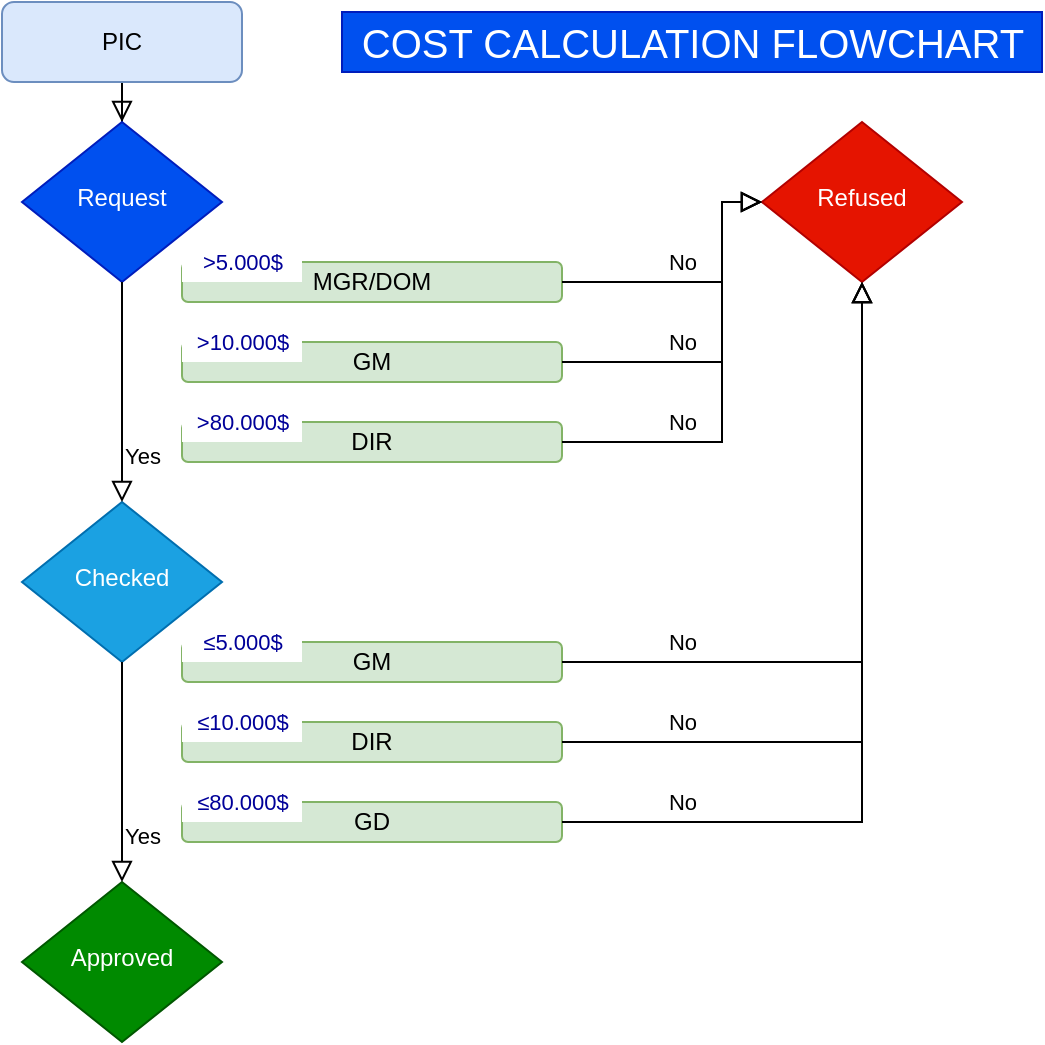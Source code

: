 <mxfile version="15.8.9" type="github">
  <diagram id="C5RBs43oDa-KdzZeNtuy" name="Page-1">
    <mxGraphModel dx="1038" dy="556" grid="1" gridSize="10" guides="1" tooltips="1" connect="1" arrows="1" fold="1" page="1" pageScale="1" pageWidth="827" pageHeight="1169" math="0" shadow="0">
      <root>
        <mxCell id="WIyWlLk6GJQsqaUBKTNV-0" />
        <mxCell id="WIyWlLk6GJQsqaUBKTNV-1" parent="WIyWlLk6GJQsqaUBKTNV-0" />
        <mxCell id="WIyWlLk6GJQsqaUBKTNV-2" value="" style="rounded=0;html=1;jettySize=auto;orthogonalLoop=1;fontSize=11;endArrow=block;endFill=0;endSize=8;strokeWidth=1;shadow=0;labelBackgroundColor=none;edgeStyle=orthogonalEdgeStyle;" parent="WIyWlLk6GJQsqaUBKTNV-1" source="WIyWlLk6GJQsqaUBKTNV-3" target="WIyWlLk6GJQsqaUBKTNV-6" edge="1">
          <mxGeometry relative="1" as="geometry" />
        </mxCell>
        <mxCell id="WIyWlLk6GJQsqaUBKTNV-3" value="PIC" style="rounded=1;whiteSpace=wrap;html=1;fontSize=12;glass=0;strokeWidth=1;shadow=0;fillColor=#dae8fc;strokeColor=#6c8ebf;" parent="WIyWlLk6GJQsqaUBKTNV-1" vertex="1">
          <mxGeometry x="160" y="30" width="120" height="40" as="geometry" />
        </mxCell>
        <mxCell id="WIyWlLk6GJQsqaUBKTNV-6" value="Request" style="rhombus;whiteSpace=wrap;html=1;shadow=0;fontFamily=Helvetica;fontSize=12;align=center;strokeWidth=1;spacing=6;spacingTop=-4;fillColor=#0050ef;strokeColor=#001DBC;fontColor=#ffffff;" parent="WIyWlLk6GJQsqaUBKTNV-1" vertex="1">
          <mxGeometry x="170" y="90" width="100" height="80" as="geometry" />
        </mxCell>
        <mxCell id="WIyWlLk6GJQsqaUBKTNV-7" value="DIR" style="rounded=1;whiteSpace=wrap;html=1;fontSize=12;glass=0;strokeWidth=1;shadow=0;fillColor=#d5e8d4;strokeColor=#82b366;" parent="WIyWlLk6GJQsqaUBKTNV-1" vertex="1">
          <mxGeometry x="250" y="240" width="190" height="20" as="geometry" />
        </mxCell>
        <mxCell id="WIyWlLk6GJQsqaUBKTNV-10" value="Checked" style="rhombus;whiteSpace=wrap;html=1;shadow=0;fontFamily=Helvetica;fontSize=12;align=center;strokeWidth=1;spacing=6;spacingTop=-4;fillColor=#1ba1e2;strokeColor=#006EAF;fontColor=#ffffff;" parent="WIyWlLk6GJQsqaUBKTNV-1" vertex="1">
          <mxGeometry x="170" y="280" width="100" height="80" as="geometry" />
        </mxCell>
        <mxCell id="b9Y0Re5f_egfKY-Qjy4F-4" value="GM" style="rounded=1;whiteSpace=wrap;html=1;fontSize=12;glass=0;strokeWidth=1;shadow=0;fillColor=#d5e8d4;strokeColor=#82b366;" parent="WIyWlLk6GJQsqaUBKTNV-1" vertex="1">
          <mxGeometry x="250" y="200" width="190" height="20" as="geometry" />
        </mxCell>
        <mxCell id="b9Y0Re5f_egfKY-Qjy4F-5" value="MGR/DOM" style="rounded=1;whiteSpace=wrap;html=1;fontSize=12;glass=0;strokeWidth=1;shadow=0;fillColor=#d5e8d4;strokeColor=#82b366;" parent="WIyWlLk6GJQsqaUBKTNV-1" vertex="1">
          <mxGeometry x="250" y="160" width="190" height="20" as="geometry" />
        </mxCell>
        <mxCell id="b9Y0Re5f_egfKY-Qjy4F-17" value="Approved" style="rhombus;whiteSpace=wrap;html=1;shadow=0;fontFamily=Helvetica;fontSize=12;align=center;strokeWidth=1;spacing=6;spacingTop=-4;fillColor=#008a00;strokeColor=#005700;fontColor=#ffffff;" parent="WIyWlLk6GJQsqaUBKTNV-1" vertex="1">
          <mxGeometry x="170" y="470" width="100" height="80" as="geometry" />
        </mxCell>
        <mxCell id="b9Y0Re5f_egfKY-Qjy4F-20" value="Yes" style="edgeStyle=orthogonalEdgeStyle;rounded=0;html=1;jettySize=auto;orthogonalLoop=1;fontSize=11;endArrow=block;endFill=0;endSize=8;strokeWidth=1;shadow=0;labelBackgroundColor=none;exitX=0.5;exitY=1;exitDx=0;exitDy=0;entryX=0.5;entryY=0;entryDx=0;entryDy=0;" parent="WIyWlLk6GJQsqaUBKTNV-1" source="WIyWlLk6GJQsqaUBKTNV-6" target="WIyWlLk6GJQsqaUBKTNV-10" edge="1">
          <mxGeometry x="0.579" y="10" relative="1" as="geometry">
            <mxPoint as="offset" />
            <mxPoint x="590" y="350" as="sourcePoint" />
            <mxPoint x="220" y="305" as="targetPoint" />
          </mxGeometry>
        </mxCell>
        <mxCell id="b9Y0Re5f_egfKY-Qjy4F-21" value="&lt;font color=&quot;#000099&quot;&gt;&amp;gt;5.000$&lt;/font&gt;" style="text;html=1;align=center;verticalAlign=middle;resizable=0;points=[];autosize=1;strokeColor=none;fillColor=default;fontSize=11;fontColor=none;" parent="WIyWlLk6GJQsqaUBKTNV-1" vertex="1">
          <mxGeometry x="250" y="150" width="60" height="20" as="geometry" />
        </mxCell>
        <mxCell id="b9Y0Re5f_egfKY-Qjy4F-22" value="&lt;font color=&quot;#000099&quot;&gt;&amp;gt;10.000$&lt;/font&gt;" style="text;html=1;align=center;verticalAlign=middle;resizable=0;points=[];autosize=1;strokeColor=none;fillColor=default;fontSize=11;fontColor=none;" parent="WIyWlLk6GJQsqaUBKTNV-1" vertex="1">
          <mxGeometry x="250" y="190" width="60" height="20" as="geometry" />
        </mxCell>
        <mxCell id="b9Y0Re5f_egfKY-Qjy4F-23" value="&lt;font color=&quot;#000099&quot;&gt;&amp;gt;80.000$&lt;/font&gt;" style="text;html=1;align=center;verticalAlign=middle;resizable=0;points=[];autosize=1;strokeColor=none;fillColor=default;fontSize=11;fontColor=none;" parent="WIyWlLk6GJQsqaUBKTNV-1" vertex="1">
          <mxGeometry x="250" y="230" width="60" height="20" as="geometry" />
        </mxCell>
        <mxCell id="b9Y0Re5f_egfKY-Qjy4F-24" value="Refused" style="rhombus;whiteSpace=wrap;html=1;shadow=0;fontFamily=Helvetica;fontSize=12;align=center;strokeWidth=1;spacing=6;spacingTop=-4;fillColor=#e51400;strokeColor=#B20000;fontColor=#ffffff;" parent="WIyWlLk6GJQsqaUBKTNV-1" vertex="1">
          <mxGeometry x="540" y="90" width="100" height="80" as="geometry" />
        </mxCell>
        <mxCell id="b9Y0Re5f_egfKY-Qjy4F-25" value="No" style="rounded=0;html=1;jettySize=auto;orthogonalLoop=1;fontSize=11;endArrow=block;endFill=0;endSize=8;strokeWidth=1;shadow=0;labelBackgroundColor=none;edgeStyle=orthogonalEdgeStyle;exitX=1;exitY=0.5;exitDx=0;exitDy=0;entryX=0;entryY=0.5;entryDx=0;entryDy=0;" parent="WIyWlLk6GJQsqaUBKTNV-1" source="b9Y0Re5f_egfKY-Qjy4F-5" target="b9Y0Re5f_egfKY-Qjy4F-24" edge="1">
          <mxGeometry x="-0.143" y="10" relative="1" as="geometry">
            <mxPoint as="offset" />
            <mxPoint x="620" y="210" as="sourcePoint" />
            <mxPoint x="510" y="250" as="targetPoint" />
            <Array as="points">
              <mxPoint x="520" y="170" />
            </Array>
          </mxGeometry>
        </mxCell>
        <mxCell id="b9Y0Re5f_egfKY-Qjy4F-26" value="No" style="rounded=0;html=1;jettySize=auto;orthogonalLoop=1;fontSize=11;endArrow=block;endFill=0;endSize=8;strokeWidth=1;shadow=0;labelBackgroundColor=none;edgeStyle=orthogonalEdgeStyle;exitX=1;exitY=0.5;exitDx=0;exitDy=0;entryX=0;entryY=0.5;entryDx=0;entryDy=0;" parent="WIyWlLk6GJQsqaUBKTNV-1" target="b9Y0Re5f_egfKY-Qjy4F-24" edge="1">
          <mxGeometry x="-0.333" y="10" relative="1" as="geometry">
            <mxPoint as="offset" />
            <mxPoint x="440" y="210" as="sourcePoint" />
            <mxPoint x="520" y="130" as="targetPoint" />
            <Array as="points">
              <mxPoint x="520" y="210" />
              <mxPoint x="520" y="130" />
            </Array>
          </mxGeometry>
        </mxCell>
        <mxCell id="b9Y0Re5f_egfKY-Qjy4F-27" value="No" style="rounded=0;html=1;jettySize=auto;orthogonalLoop=1;fontSize=11;endArrow=block;endFill=0;endSize=8;strokeWidth=1;shadow=0;labelBackgroundColor=none;edgeStyle=orthogonalEdgeStyle;exitX=1;exitY=0.5;exitDx=0;exitDy=0;entryX=0;entryY=0.5;entryDx=0;entryDy=0;" parent="WIyWlLk6GJQsqaUBKTNV-1" source="WIyWlLk6GJQsqaUBKTNV-7" target="b9Y0Re5f_egfKY-Qjy4F-24" edge="1">
          <mxGeometry x="-0.455" y="10" relative="1" as="geometry">
            <mxPoint as="offset" />
            <mxPoint x="450" y="220" as="sourcePoint" />
            <mxPoint x="520" y="130" as="targetPoint" />
            <Array as="points">
              <mxPoint x="520" y="250" />
              <mxPoint x="520" y="130" />
            </Array>
          </mxGeometry>
        </mxCell>
        <mxCell id="b9Y0Re5f_egfKY-Qjy4F-28" value="GM" style="rounded=1;whiteSpace=wrap;html=1;fontSize=12;glass=0;strokeWidth=1;shadow=0;fillColor=#d5e8d4;strokeColor=#82b366;" parent="WIyWlLk6GJQsqaUBKTNV-1" vertex="1">
          <mxGeometry x="250" y="350" width="190" height="20" as="geometry" />
        </mxCell>
        <mxCell id="b9Y0Re5f_egfKY-Qjy4F-29" value="DIR" style="rounded=1;whiteSpace=wrap;html=1;fontSize=12;glass=0;strokeWidth=1;shadow=0;fillColor=#d5e8d4;strokeColor=#82b366;" parent="WIyWlLk6GJQsqaUBKTNV-1" vertex="1">
          <mxGeometry x="250" y="390" width="190" height="20" as="geometry" />
        </mxCell>
        <mxCell id="b9Y0Re5f_egfKY-Qjy4F-30" value="GD" style="rounded=1;whiteSpace=wrap;html=1;fontSize=12;glass=0;strokeWidth=1;shadow=0;fillColor=#d5e8d4;strokeColor=#82b366;" parent="WIyWlLk6GJQsqaUBKTNV-1" vertex="1">
          <mxGeometry x="250" y="430" width="190" height="20" as="geometry" />
        </mxCell>
        <mxCell id="b9Y0Re5f_egfKY-Qjy4F-31" value="&lt;font color=&quot;#000099&quot;&gt;≤5.000$&lt;/font&gt;" style="text;html=1;align=center;verticalAlign=middle;resizable=0;points=[];autosize=1;strokeColor=none;fillColor=default;fontSize=11;fontColor=none;" parent="WIyWlLk6GJQsqaUBKTNV-1" vertex="1">
          <mxGeometry x="250" y="340" width="60" height="20" as="geometry" />
        </mxCell>
        <mxCell id="b9Y0Re5f_egfKY-Qjy4F-32" value="&lt;font color=&quot;#000099&quot;&gt;≤10.000$&lt;/font&gt;" style="text;html=1;align=center;verticalAlign=middle;resizable=0;points=[];autosize=1;strokeColor=none;fillColor=default;fontSize=11;fontColor=none;" parent="WIyWlLk6GJQsqaUBKTNV-1" vertex="1">
          <mxGeometry x="250" y="380" width="60" height="20" as="geometry" />
        </mxCell>
        <mxCell id="b9Y0Re5f_egfKY-Qjy4F-33" value="&lt;font color=&quot;#000099&quot;&gt;≤80.000$&lt;/font&gt;" style="text;html=1;align=center;verticalAlign=middle;resizable=0;points=[];autosize=1;strokeColor=none;fillColor=default;fontSize=11;fontColor=none;" parent="WIyWlLk6GJQsqaUBKTNV-1" vertex="1">
          <mxGeometry x="250" y="420" width="60" height="20" as="geometry" />
        </mxCell>
        <mxCell id="b9Y0Re5f_egfKY-Qjy4F-34" value="Yes" style="edgeStyle=orthogonalEdgeStyle;rounded=0;html=1;jettySize=auto;orthogonalLoop=1;fontSize=11;endArrow=block;endFill=0;endSize=8;strokeWidth=1;shadow=0;labelBackgroundColor=none;exitX=0.5;exitY=1;exitDx=0;exitDy=0;entryX=0.5;entryY=0;entryDx=0;entryDy=0;" parent="WIyWlLk6GJQsqaUBKTNV-1" source="WIyWlLk6GJQsqaUBKTNV-10" target="b9Y0Re5f_egfKY-Qjy4F-17" edge="1">
          <mxGeometry x="0.579" y="10" relative="1" as="geometry">
            <mxPoint as="offset" />
            <mxPoint x="190" y="360" as="sourcePoint" />
            <mxPoint x="190" y="470" as="targetPoint" />
          </mxGeometry>
        </mxCell>
        <mxCell id="b9Y0Re5f_egfKY-Qjy4F-35" value="No" style="rounded=0;html=1;jettySize=auto;orthogonalLoop=1;fontSize=11;endArrow=block;endFill=0;endSize=8;strokeWidth=1;shadow=0;labelBackgroundColor=none;edgeStyle=orthogonalEdgeStyle;exitX=1;exitY=0.5;exitDx=0;exitDy=0;entryX=0.5;entryY=1;entryDx=0;entryDy=0;" parent="WIyWlLk6GJQsqaUBKTNV-1" target="b9Y0Re5f_egfKY-Qjy4F-24" edge="1">
          <mxGeometry x="-0.647" y="10" relative="1" as="geometry">
            <mxPoint as="offset" />
            <mxPoint x="440" y="360" as="sourcePoint" />
            <mxPoint x="540" y="320" as="targetPoint" />
            <Array as="points">
              <mxPoint x="590" y="360" />
            </Array>
          </mxGeometry>
        </mxCell>
        <mxCell id="b9Y0Re5f_egfKY-Qjy4F-36" value="No" style="rounded=0;html=1;jettySize=auto;orthogonalLoop=1;fontSize=11;endArrow=block;endFill=0;endSize=8;strokeWidth=1;shadow=0;labelBackgroundColor=none;edgeStyle=orthogonalEdgeStyle;exitX=1;exitY=0.5;exitDx=0;exitDy=0;" parent="WIyWlLk6GJQsqaUBKTNV-1" source="b9Y0Re5f_egfKY-Qjy4F-29" edge="1">
          <mxGeometry x="-0.684" y="10" relative="1" as="geometry">
            <mxPoint as="offset" />
            <mxPoint x="450" y="370" as="sourcePoint" />
            <mxPoint x="590" y="170" as="targetPoint" />
            <Array as="points">
              <mxPoint x="590" y="400" />
            </Array>
          </mxGeometry>
        </mxCell>
        <mxCell id="b9Y0Re5f_egfKY-Qjy4F-37" value="No" style="rounded=0;html=1;jettySize=auto;orthogonalLoop=1;fontSize=11;endArrow=block;endFill=0;endSize=8;strokeWidth=1;shadow=0;labelBackgroundColor=none;edgeStyle=orthogonalEdgeStyle;exitX=1;exitY=0.5;exitDx=0;exitDy=0;" parent="WIyWlLk6GJQsqaUBKTNV-1" source="b9Y0Re5f_egfKY-Qjy4F-30" edge="1">
          <mxGeometry x="-0.714" y="10" relative="1" as="geometry">
            <mxPoint as="offset" />
            <mxPoint x="450" y="410" as="sourcePoint" />
            <mxPoint x="590" y="170" as="targetPoint" />
            <Array as="points">
              <mxPoint x="590" y="440" />
            </Array>
          </mxGeometry>
        </mxCell>
        <mxCell id="b9Y0Re5f_egfKY-Qjy4F-38" value="COST CALCULATION FLOWCHART" style="text;html=1;align=center;verticalAlign=middle;resizable=0;points=[];autosize=1;strokeColor=#001DBC;fillColor=#0050ef;fontSize=20;fontColor=#ffffff;" parent="WIyWlLk6GJQsqaUBKTNV-1" vertex="1">
          <mxGeometry x="330" y="35" width="350" height="30" as="geometry" />
        </mxCell>
      </root>
    </mxGraphModel>
  </diagram>
</mxfile>
